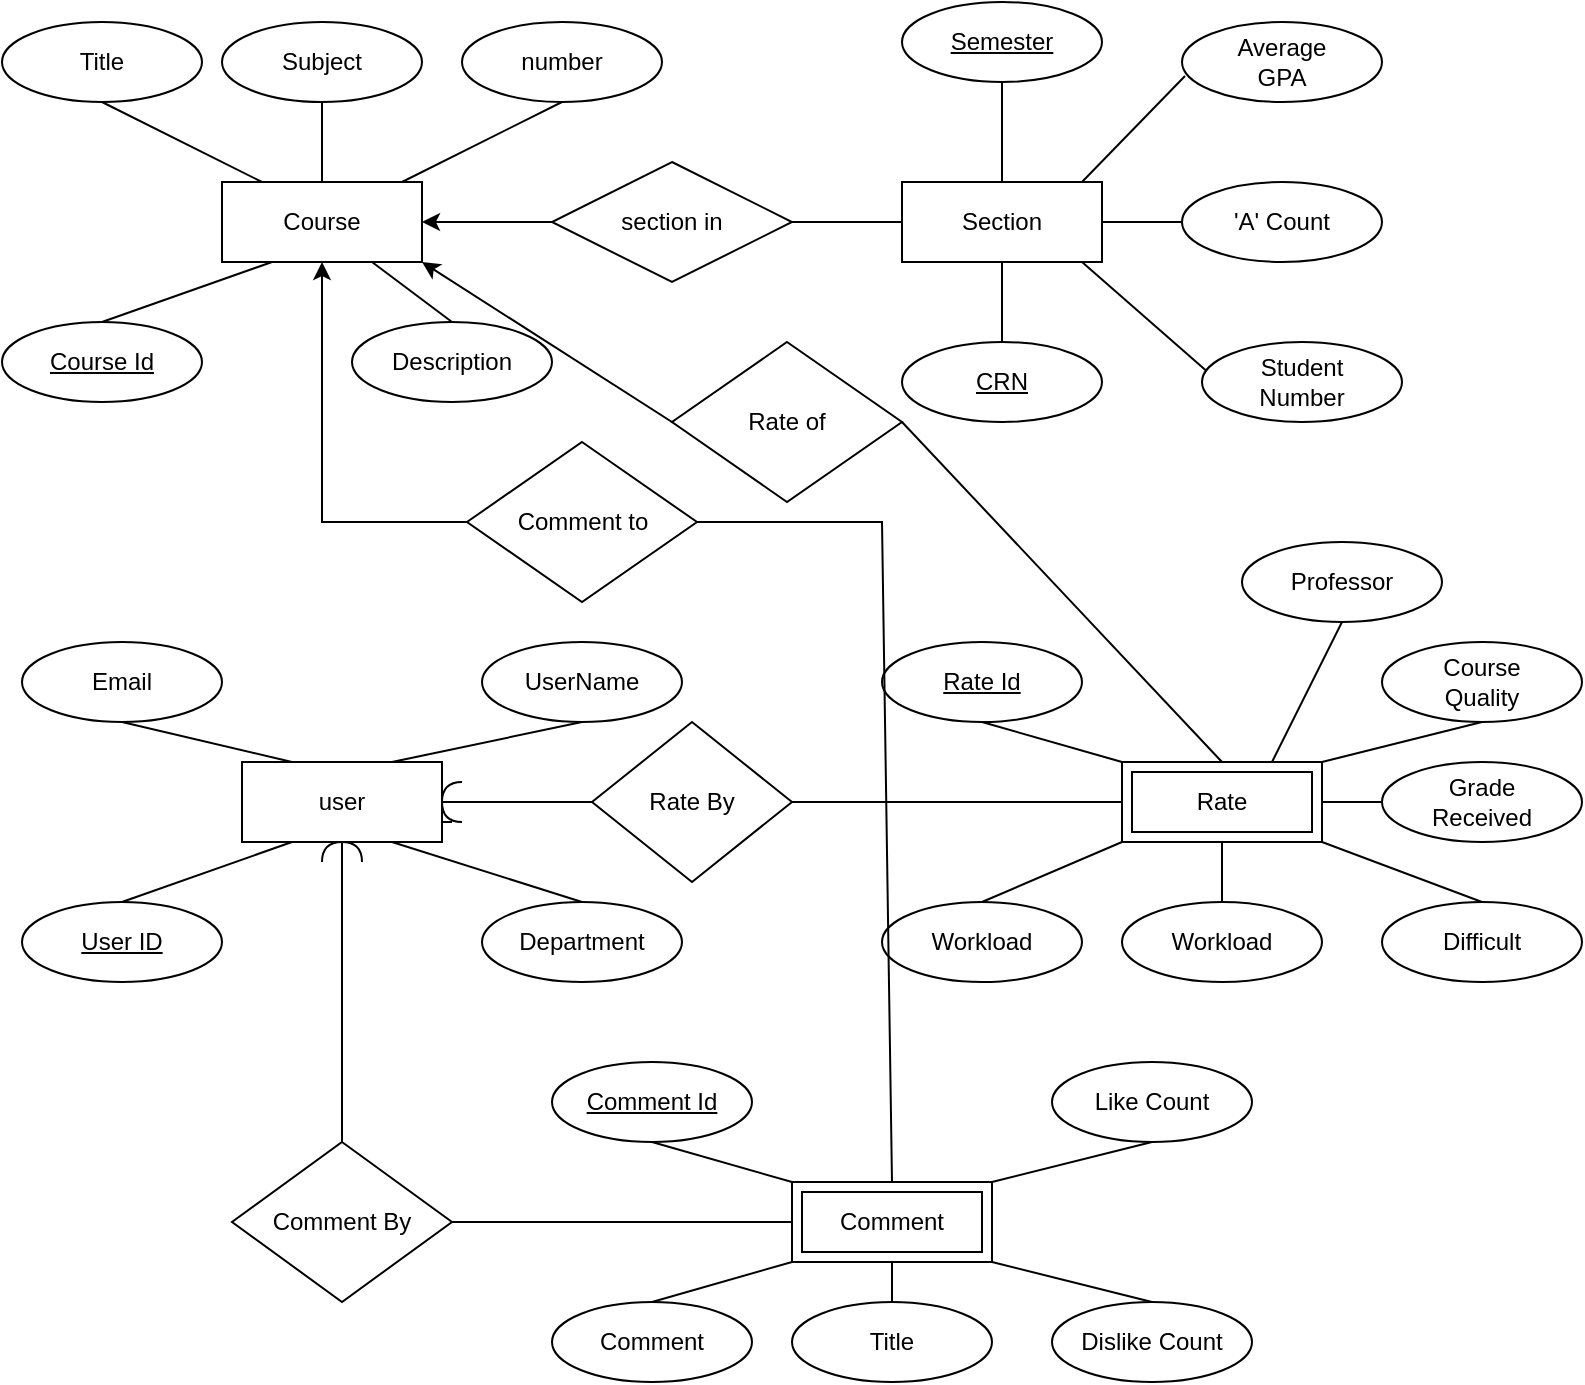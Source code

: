 <mxfile version="16.6.2" type="github">
  <diagram id="R2lEEEUBdFMjLlhIrx00" name="Page-1">
    <mxGraphModel dx="1384" dy="771" grid="1" gridSize="10" guides="1" tooltips="1" connect="1" arrows="1" fold="1" page="1" pageScale="1" pageWidth="850" pageHeight="1100" math="0" shadow="0" extFonts="Permanent Marker^https://fonts.googleapis.com/css?family=Permanent+Marker">
      <root>
        <mxCell id="0" />
        <mxCell id="1" parent="0" />
        <mxCell id="-RDtFCCh9KVztdq01JmE-1" value="Course" style="whiteSpace=wrap;html=1;align=center;" vertex="1" parent="1">
          <mxGeometry x="120" y="160" width="100" height="40" as="geometry" />
        </mxCell>
        <mxCell id="-RDtFCCh9KVztdq01JmE-3" value="user" style="whiteSpace=wrap;html=1;align=center;" vertex="1" parent="1">
          <mxGeometry x="130" y="450" width="100" height="40" as="geometry" />
        </mxCell>
        <mxCell id="-RDtFCCh9KVztdq01JmE-8" value="Subject" style="ellipse;whiteSpace=wrap;html=1;align=center;" vertex="1" parent="1">
          <mxGeometry x="120" y="80" width="100" height="40" as="geometry" />
        </mxCell>
        <mxCell id="-RDtFCCh9KVztdq01JmE-10" value="" style="endArrow=none;html=1;rounded=0;exitX=0.5;exitY=1;exitDx=0;exitDy=0;" edge="1" parent="1" source="-RDtFCCh9KVztdq01JmE-29">
          <mxGeometry relative="1" as="geometry">
            <mxPoint x="70" y="120" as="sourcePoint" />
            <mxPoint x="140" y="160" as="targetPoint" />
          </mxGeometry>
        </mxCell>
        <mxCell id="-RDtFCCh9KVztdq01JmE-11" value="" style="endArrow=none;html=1;rounded=0;entryX=0.5;entryY=1;entryDx=0;entryDy=0;" edge="1" parent="1" target="-RDtFCCh9KVztdq01JmE-8">
          <mxGeometry relative="1" as="geometry">
            <mxPoint x="170" y="160" as="sourcePoint" />
            <mxPoint x="310" y="160" as="targetPoint" />
          </mxGeometry>
        </mxCell>
        <mxCell id="-RDtFCCh9KVztdq01JmE-12" value="number" style="ellipse;whiteSpace=wrap;html=1;align=center;" vertex="1" parent="1">
          <mxGeometry x="240" y="80" width="100" height="40" as="geometry" />
        </mxCell>
        <mxCell id="-RDtFCCh9KVztdq01JmE-14" value="" style="endArrow=none;html=1;rounded=0;entryX=0.5;entryY=1;entryDx=0;entryDy=0;" edge="1" parent="1" target="-RDtFCCh9KVztdq01JmE-12">
          <mxGeometry relative="1" as="geometry">
            <mxPoint x="210" y="160" as="sourcePoint" />
            <mxPoint x="370" y="160" as="targetPoint" />
          </mxGeometry>
        </mxCell>
        <mxCell id="-RDtFCCh9KVztdq01JmE-15" value="Semester" style="ellipse;whiteSpace=wrap;html=1;align=center;fontStyle=4;" vertex="1" parent="1">
          <mxGeometry x="460" y="70" width="100" height="40" as="geometry" />
        </mxCell>
        <mxCell id="-RDtFCCh9KVztdq01JmE-16" value="" style="endArrow=none;html=1;rounded=0;exitX=0.5;exitY=1;exitDx=0;exitDy=0;entryX=0.5;entryY=0;entryDx=0;entryDy=0;" edge="1" parent="1" source="-RDtFCCh9KVztdq01JmE-15" target="-RDtFCCh9KVztdq01JmE-109">
          <mxGeometry width="50" height="50" relative="1" as="geometry">
            <mxPoint x="360" y="210" as="sourcePoint" />
            <mxPoint x="120" y="190" as="targetPoint" />
          </mxGeometry>
        </mxCell>
        <mxCell id="-RDtFCCh9KVztdq01JmE-18" value="CRN" style="ellipse;whiteSpace=wrap;html=1;align=center;fontStyle=4;" vertex="1" parent="1">
          <mxGeometry x="460" y="240" width="100" height="40" as="geometry" />
        </mxCell>
        <mxCell id="-RDtFCCh9KVztdq01JmE-29" value="Title" style="ellipse;whiteSpace=wrap;html=1;align=center;" vertex="1" parent="1">
          <mxGeometry x="10" y="80" width="100" height="40" as="geometry" />
        </mxCell>
        <mxCell id="-RDtFCCh9KVztdq01JmE-30" value="" style="endArrow=none;html=1;rounded=0;exitX=0.5;exitY=0;exitDx=0;exitDy=0;entryX=0.5;entryY=1;entryDx=0;entryDy=0;" edge="1" parent="1" source="-RDtFCCh9KVztdq01JmE-18" target="-RDtFCCh9KVztdq01JmE-109">
          <mxGeometry width="50" height="50" relative="1" as="geometry">
            <mxPoint x="280" y="250" as="sourcePoint" />
            <mxPoint x="330" y="200" as="targetPoint" />
          </mxGeometry>
        </mxCell>
        <mxCell id="-RDtFCCh9KVztdq01JmE-36" value="Average &lt;br&gt;GPA" style="ellipse;whiteSpace=wrap;html=1;align=center;" vertex="1" parent="1">
          <mxGeometry x="600" y="80" width="100" height="40" as="geometry" />
        </mxCell>
        <mxCell id="-RDtFCCh9KVztdq01JmE-37" value="&#39;A&#39; Count" style="ellipse;whiteSpace=wrap;html=1;align=center;" vertex="1" parent="1">
          <mxGeometry x="600" y="160" width="100" height="40" as="geometry" />
        </mxCell>
        <mxCell id="-RDtFCCh9KVztdq01JmE-38" value="Student &lt;br&gt;Number" style="ellipse;whiteSpace=wrap;html=1;align=center;" vertex="1" parent="1">
          <mxGeometry x="610" y="240" width="100" height="40" as="geometry" />
        </mxCell>
        <mxCell id="-RDtFCCh9KVztdq01JmE-39" value="" style="endArrow=none;html=1;rounded=0;exitX=0.015;exitY=0.675;exitDx=0;exitDy=0;exitPerimeter=0;entryX=1;entryY=0;entryDx=0;entryDy=0;" edge="1" parent="1" source="-RDtFCCh9KVztdq01JmE-36">
          <mxGeometry relative="1" as="geometry">
            <mxPoint x="430" y="260" as="sourcePoint" />
            <mxPoint x="550" y="160" as="targetPoint" />
          </mxGeometry>
        </mxCell>
        <mxCell id="-RDtFCCh9KVztdq01JmE-40" value="" style="endArrow=none;html=1;rounded=0;exitX=0;exitY=0.5;exitDx=0;exitDy=0;entryX=1;entryY=0.5;entryDx=0;entryDy=0;" edge="1" parent="1" source="-RDtFCCh9KVztdq01JmE-37">
          <mxGeometry relative="1" as="geometry">
            <mxPoint x="470" y="250" as="sourcePoint" />
            <mxPoint x="550" y="180" as="targetPoint" />
          </mxGeometry>
        </mxCell>
        <mxCell id="-RDtFCCh9KVztdq01JmE-41" value="" style="endArrow=none;html=1;rounded=0;exitX=1;exitY=1;exitDx=0;exitDy=0;entryX=0.02;entryY=0.357;entryDx=0;entryDy=0;entryPerimeter=0;" edge="1" parent="1" target="-RDtFCCh9KVztdq01JmE-38">
          <mxGeometry relative="1" as="geometry">
            <mxPoint x="550" y="200" as="sourcePoint" />
            <mxPoint x="620" y="280" as="targetPoint" />
          </mxGeometry>
        </mxCell>
        <mxCell id="-RDtFCCh9KVztdq01JmE-48" value="Email" style="ellipse;whiteSpace=wrap;html=1;align=center;" vertex="1" parent="1">
          <mxGeometry x="20" y="390" width="100" height="40" as="geometry" />
        </mxCell>
        <mxCell id="-RDtFCCh9KVztdq01JmE-49" value="" style="endArrow=none;html=1;rounded=0;exitX=0.25;exitY=0;exitDx=0;exitDy=0;entryX=0.5;entryY=1;entryDx=0;entryDy=0;" edge="1" parent="1" source="-RDtFCCh9KVztdq01JmE-3" target="-RDtFCCh9KVztdq01JmE-48">
          <mxGeometry width="50" height="50" relative="1" as="geometry">
            <mxPoint x="40" y="520" as="sourcePoint" />
            <mxPoint x="90" y="470" as="targetPoint" />
          </mxGeometry>
        </mxCell>
        <mxCell id="-RDtFCCh9KVztdq01JmE-50" value="User ID" style="ellipse;whiteSpace=wrap;html=1;align=center;fontStyle=4;" vertex="1" parent="1">
          <mxGeometry x="20" y="520" width="100" height="40" as="geometry" />
        </mxCell>
        <mxCell id="-RDtFCCh9KVztdq01JmE-53" value="" style="endArrow=none;html=1;rounded=0;exitX=0.5;exitY=0;exitDx=0;exitDy=0;entryX=0.25;entryY=1;entryDx=0;entryDy=0;" edge="1" parent="1" source="-RDtFCCh9KVztdq01JmE-50" target="-RDtFCCh9KVztdq01JmE-3">
          <mxGeometry relative="1" as="geometry">
            <mxPoint x="20" y="490" as="sourcePoint" />
            <mxPoint x="180" y="490" as="targetPoint" />
          </mxGeometry>
        </mxCell>
        <mxCell id="-RDtFCCh9KVztdq01JmE-54" value="UserName" style="ellipse;whiteSpace=wrap;html=1;align=center;" vertex="1" parent="1">
          <mxGeometry x="250" y="390" width="100" height="40" as="geometry" />
        </mxCell>
        <mxCell id="-RDtFCCh9KVztdq01JmE-56" value="" style="endArrow=none;html=1;rounded=0;exitX=0.75;exitY=0;exitDx=0;exitDy=0;entryX=0.5;entryY=1;entryDx=0;entryDy=0;" edge="1" parent="1" source="-RDtFCCh9KVztdq01JmE-3" target="-RDtFCCh9KVztdq01JmE-54">
          <mxGeometry relative="1" as="geometry">
            <mxPoint x="280" y="390" as="sourcePoint" />
            <mxPoint x="440" y="390" as="targetPoint" />
          </mxGeometry>
        </mxCell>
        <mxCell id="-RDtFCCh9KVztdq01JmE-57" value="Department" style="ellipse;whiteSpace=wrap;html=1;align=center;" vertex="1" parent="1">
          <mxGeometry x="250" y="520" width="100" height="40" as="geometry" />
        </mxCell>
        <mxCell id="-RDtFCCh9KVztdq01JmE-58" value="" style="endArrow=none;html=1;rounded=0;exitX=0.5;exitY=0;exitDx=0;exitDy=0;startArrow=none;" edge="1" parent="1" source="-RDtFCCh9KVztdq01JmE-75">
          <mxGeometry relative="1" as="geometry">
            <mxPoint x="240" y="490" as="sourcePoint" />
            <mxPoint x="230" y="480" as="targetPoint" />
          </mxGeometry>
        </mxCell>
        <mxCell id="-RDtFCCh9KVztdq01JmE-59" value="Rate" style="shape=ext;margin=3;double=1;whiteSpace=wrap;html=1;align=center;" vertex="1" parent="1">
          <mxGeometry x="570" y="450" width="100" height="40" as="geometry" />
        </mxCell>
        <mxCell id="-RDtFCCh9KVztdq01JmE-62" value="Rate Id" style="ellipse;whiteSpace=wrap;html=1;align=center;fontStyle=4;" vertex="1" parent="1">
          <mxGeometry x="450" y="390" width="100" height="40" as="geometry" />
        </mxCell>
        <mxCell id="-RDtFCCh9KVztdq01JmE-63" value="" style="endArrow=none;html=1;rounded=0;exitX=0.5;exitY=1;exitDx=0;exitDy=0;entryX=0;entryY=0;entryDx=0;entryDy=0;" edge="1" parent="1" source="-RDtFCCh9KVztdq01JmE-62" target="-RDtFCCh9KVztdq01JmE-59">
          <mxGeometry relative="1" as="geometry">
            <mxPoint x="480" y="480" as="sourcePoint" />
            <mxPoint x="640" y="480" as="targetPoint" />
          </mxGeometry>
        </mxCell>
        <mxCell id="-RDtFCCh9KVztdq01JmE-64" value="Grade&lt;br&gt;Received" style="ellipse;whiteSpace=wrap;html=1;align=center;" vertex="1" parent="1">
          <mxGeometry x="700" y="450" width="100" height="40" as="geometry" />
        </mxCell>
        <mxCell id="-RDtFCCh9KVztdq01JmE-65" value="Course &lt;br&gt;Quality" style="ellipse;whiteSpace=wrap;html=1;align=center;" vertex="1" parent="1">
          <mxGeometry x="700" y="390" width="100" height="40" as="geometry" />
        </mxCell>
        <mxCell id="-RDtFCCh9KVztdq01JmE-67" value="Difficult" style="ellipse;whiteSpace=wrap;html=1;align=center;" vertex="1" parent="1">
          <mxGeometry x="700" y="520" width="100" height="40" as="geometry" />
        </mxCell>
        <mxCell id="-RDtFCCh9KVztdq01JmE-68" value="Workload" style="ellipse;whiteSpace=wrap;html=1;align=center;" vertex="1" parent="1">
          <mxGeometry x="570" y="520" width="100" height="40" as="geometry" />
        </mxCell>
        <mxCell id="-RDtFCCh9KVztdq01JmE-69" value="Workload" style="ellipse;whiteSpace=wrap;html=1;align=center;" vertex="1" parent="1">
          <mxGeometry x="450" y="520" width="100" height="40" as="geometry" />
        </mxCell>
        <mxCell id="-RDtFCCh9KVztdq01JmE-70" value="" style="endArrow=none;html=1;rounded=0;exitX=1;exitY=0;exitDx=0;exitDy=0;entryX=0.5;entryY=1;entryDx=0;entryDy=0;" edge="1" parent="1" source="-RDtFCCh9KVztdq01JmE-59" target="-RDtFCCh9KVztdq01JmE-65">
          <mxGeometry relative="1" as="geometry">
            <mxPoint x="410" y="490" as="sourcePoint" />
            <mxPoint x="570" y="490" as="targetPoint" />
          </mxGeometry>
        </mxCell>
        <mxCell id="-RDtFCCh9KVztdq01JmE-71" value="" style="endArrow=none;html=1;rounded=0;exitX=1;exitY=0.5;exitDx=0;exitDy=0;entryX=0;entryY=0.5;entryDx=0;entryDy=0;" edge="1" parent="1" source="-RDtFCCh9KVztdq01JmE-59" target="-RDtFCCh9KVztdq01JmE-64">
          <mxGeometry relative="1" as="geometry">
            <mxPoint x="400" y="490" as="sourcePoint" />
            <mxPoint x="560" y="490" as="targetPoint" />
          </mxGeometry>
        </mxCell>
        <mxCell id="-RDtFCCh9KVztdq01JmE-72" value="" style="endArrow=none;html=1;rounded=0;exitX=1;exitY=1;exitDx=0;exitDy=0;entryX=0.5;entryY=0;entryDx=0;entryDy=0;" edge="1" parent="1" source="-RDtFCCh9KVztdq01JmE-59" target="-RDtFCCh9KVztdq01JmE-67">
          <mxGeometry relative="1" as="geometry">
            <mxPoint x="400" y="480" as="sourcePoint" />
            <mxPoint x="560" y="480" as="targetPoint" />
          </mxGeometry>
        </mxCell>
        <mxCell id="-RDtFCCh9KVztdq01JmE-73" value="" style="endArrow=none;html=1;rounded=0;exitX=0.5;exitY=0;exitDx=0;exitDy=0;entryX=0.5;entryY=1;entryDx=0;entryDy=0;" edge="1" parent="1" source="-RDtFCCh9KVztdq01JmE-68" target="-RDtFCCh9KVztdq01JmE-59">
          <mxGeometry relative="1" as="geometry">
            <mxPoint x="370" y="460" as="sourcePoint" />
            <mxPoint x="530" y="460" as="targetPoint" />
          </mxGeometry>
        </mxCell>
        <mxCell id="-RDtFCCh9KVztdq01JmE-74" value="" style="endArrow=none;html=1;rounded=0;exitX=0.5;exitY=0;exitDx=0;exitDy=0;entryX=0;entryY=1;entryDx=0;entryDy=0;" edge="1" parent="1" source="-RDtFCCh9KVztdq01JmE-69" target="-RDtFCCh9KVztdq01JmE-59">
          <mxGeometry relative="1" as="geometry">
            <mxPoint x="390" y="480" as="sourcePoint" />
            <mxPoint x="550" y="480" as="targetPoint" />
          </mxGeometry>
        </mxCell>
        <mxCell id="-RDtFCCh9KVztdq01JmE-75" value="" style="shape=requiredInterface;html=1;verticalLabelPosition=bottom;sketch=0;direction=west;" vertex="1" parent="1">
          <mxGeometry x="230" y="460" width="10" height="20" as="geometry" />
        </mxCell>
        <mxCell id="-RDtFCCh9KVztdq01JmE-77" value="" style="endArrow=none;html=1;rounded=0;exitX=0.5;exitY=0;exitDx=0;exitDy=0;entryX=0.75;entryY=1;entryDx=0;entryDy=0;" edge="1" parent="1" source="-RDtFCCh9KVztdq01JmE-57" target="-RDtFCCh9KVztdq01JmE-3">
          <mxGeometry relative="1" as="geometry">
            <mxPoint x="300" y="520.0" as="sourcePoint" />
            <mxPoint x="230" y="480.0" as="targetPoint" />
          </mxGeometry>
        </mxCell>
        <mxCell id="-RDtFCCh9KVztdq01JmE-84" value="" style="endArrow=none;html=1;rounded=0;exitX=0.75;exitY=0;exitDx=0;exitDy=0;entryX=0.5;entryY=1;entryDx=0;entryDy=0;" edge="1" parent="1" source="-RDtFCCh9KVztdq01JmE-59" target="-RDtFCCh9KVztdq01JmE-85">
          <mxGeometry relative="1" as="geometry">
            <mxPoint x="220" y="320" as="sourcePoint" />
            <mxPoint x="390" y="330" as="targetPoint" />
          </mxGeometry>
        </mxCell>
        <mxCell id="-RDtFCCh9KVztdq01JmE-85" value="Professor" style="ellipse;whiteSpace=wrap;html=1;align=center;" vertex="1" parent="1">
          <mxGeometry x="630" y="340" width="100" height="40" as="geometry" />
        </mxCell>
        <mxCell id="-RDtFCCh9KVztdq01JmE-90" value="Comment" style="shape=ext;margin=3;double=1;whiteSpace=wrap;html=1;align=center;" vertex="1" parent="1">
          <mxGeometry x="405" y="660" width="100" height="40" as="geometry" />
        </mxCell>
        <mxCell id="-RDtFCCh9KVztdq01JmE-91" value="" style="shape=requiredInterface;html=1;verticalLabelPosition=bottom;sketch=0;direction=north;" vertex="1" parent="1">
          <mxGeometry x="170" y="490" width="20" height="10" as="geometry" />
        </mxCell>
        <mxCell id="-RDtFCCh9KVztdq01JmE-92" value="" style="endArrow=none;html=1;rounded=0;entryX=0;entryY=0.5;entryDx=0;entryDy=0;exitX=0.5;exitY=1;exitDx=0;exitDy=0;" edge="1" parent="1" source="-RDtFCCh9KVztdq01JmE-3" target="-RDtFCCh9KVztdq01JmE-91">
          <mxGeometry relative="1" as="geometry">
            <mxPoint x="180" y="490.0" as="sourcePoint" />
            <mxPoint x="490" y="710" as="targetPoint" />
            <Array as="points" />
          </mxGeometry>
        </mxCell>
        <mxCell id="-RDtFCCh9KVztdq01JmE-96" value="" style="endArrow=none;html=1;rounded=0;entryX=0;entryY=0;entryDx=0;entryDy=0;exitX=0.5;exitY=1;exitDx=0;exitDy=0;" edge="1" parent="1" source="-RDtFCCh9KVztdq01JmE-98" target="-RDtFCCh9KVztdq01JmE-90">
          <mxGeometry relative="1" as="geometry">
            <mxPoint x="325" y="620" as="sourcePoint" />
            <mxPoint x="485" y="610" as="targetPoint" />
          </mxGeometry>
        </mxCell>
        <mxCell id="-RDtFCCh9KVztdq01JmE-98" value="Comment Id" style="ellipse;whiteSpace=wrap;html=1;align=center;fontStyle=4;" vertex="1" parent="1">
          <mxGeometry x="285" y="600" width="100" height="40" as="geometry" />
        </mxCell>
        <mxCell id="-RDtFCCh9KVztdq01JmE-99" value="Comment" style="ellipse;whiteSpace=wrap;html=1;align=center;" vertex="1" parent="1">
          <mxGeometry x="285" y="720" width="100" height="40" as="geometry" />
        </mxCell>
        <mxCell id="-RDtFCCh9KVztdq01JmE-100" value="" style="endArrow=none;html=1;rounded=0;exitX=0.5;exitY=0;exitDx=0;exitDy=0;entryX=0;entryY=1;entryDx=0;entryDy=0;" edge="1" parent="1" source="-RDtFCCh9KVztdq01JmE-99" target="-RDtFCCh9KVztdq01JmE-90">
          <mxGeometry relative="1" as="geometry">
            <mxPoint x="245" y="710" as="sourcePoint" />
            <mxPoint x="405" y="710" as="targetPoint" />
          </mxGeometry>
        </mxCell>
        <mxCell id="-RDtFCCh9KVztdq01JmE-101" value="" style="endArrow=none;html=1;rounded=0;exitX=1;exitY=0;exitDx=0;exitDy=0;entryX=0.5;entryY=1;entryDx=0;entryDy=0;" edge="1" parent="1" source="-RDtFCCh9KVztdq01JmE-90" target="-RDtFCCh9KVztdq01JmE-102">
          <mxGeometry relative="1" as="geometry">
            <mxPoint x="505" y="640" as="sourcePoint" />
            <mxPoint x="565" y="640" as="targetPoint" />
          </mxGeometry>
        </mxCell>
        <mxCell id="-RDtFCCh9KVztdq01JmE-102" value="Like Count" style="ellipse;whiteSpace=wrap;html=1;align=center;" vertex="1" parent="1">
          <mxGeometry x="535" y="600" width="100" height="40" as="geometry" />
        </mxCell>
        <mxCell id="-RDtFCCh9KVztdq01JmE-103" value="Dislike Count" style="ellipse;whiteSpace=wrap;html=1;align=center;" vertex="1" parent="1">
          <mxGeometry x="535" y="720" width="100" height="40" as="geometry" />
        </mxCell>
        <mxCell id="-RDtFCCh9KVztdq01JmE-104" value="" style="endArrow=none;html=1;rounded=0;exitX=1;exitY=1;exitDx=0;exitDy=0;entryX=0.5;entryY=0;entryDx=0;entryDy=0;" edge="1" parent="1" source="-RDtFCCh9KVztdq01JmE-90" target="-RDtFCCh9KVztdq01JmE-103">
          <mxGeometry relative="1" as="geometry">
            <mxPoint x="405" y="580" as="sourcePoint" />
            <mxPoint x="565" y="580" as="targetPoint" />
          </mxGeometry>
        </mxCell>
        <mxCell id="-RDtFCCh9KVztdq01JmE-105" value="" style="endArrow=none;html=1;rounded=0;exitX=0.5;exitY=1;exitDx=0;exitDy=0;entryX=0.5;entryY=0;entryDx=0;entryDy=0;" edge="1" parent="1" source="-RDtFCCh9KVztdq01JmE-90" target="-RDtFCCh9KVztdq01JmE-106">
          <mxGeometry relative="1" as="geometry">
            <mxPoint x="415" y="620" as="sourcePoint" />
            <mxPoint x="455" y="720" as="targetPoint" />
          </mxGeometry>
        </mxCell>
        <mxCell id="-RDtFCCh9KVztdq01JmE-106" value="Title" style="ellipse;whiteSpace=wrap;html=1;align=center;" vertex="1" parent="1">
          <mxGeometry x="405" y="720" width="100" height="40" as="geometry" />
        </mxCell>
        <mxCell id="-RDtFCCh9KVztdq01JmE-107" value="" style="endArrow=none;html=1;rounded=0;exitX=0.75;exitY=1;exitDx=0;exitDy=0;entryX=0.5;entryY=0;entryDx=0;entryDy=0;" edge="1" parent="1" source="-RDtFCCh9KVztdq01JmE-1" target="-RDtFCCh9KVztdq01JmE-108">
          <mxGeometry relative="1" as="geometry">
            <mxPoint x="290" y="230" as="sourcePoint" />
            <mxPoint x="290" y="240" as="targetPoint" />
          </mxGeometry>
        </mxCell>
        <mxCell id="-RDtFCCh9KVztdq01JmE-108" value="Description" style="ellipse;whiteSpace=wrap;html=1;align=center;" vertex="1" parent="1">
          <mxGeometry x="185" y="230" width="100" height="40" as="geometry" />
        </mxCell>
        <mxCell id="-RDtFCCh9KVztdq01JmE-109" value="Section" style="whiteSpace=wrap;html=1;align=center;" vertex="1" parent="1">
          <mxGeometry x="460" y="160" width="100" height="40" as="geometry" />
        </mxCell>
        <mxCell id="-RDtFCCh9KVztdq01JmE-110" value="&lt;u&gt;Course Id&lt;/u&gt;" style="ellipse;whiteSpace=wrap;html=1;align=center;" vertex="1" parent="1">
          <mxGeometry x="10" y="230" width="100" height="40" as="geometry" />
        </mxCell>
        <mxCell id="-RDtFCCh9KVztdq01JmE-111" value="" style="endArrow=none;html=1;rounded=0;exitX=0.5;exitY=0;exitDx=0;exitDy=0;entryX=0.25;entryY=1;entryDx=0;entryDy=0;" edge="1" parent="1" source="-RDtFCCh9KVztdq01JmE-110" target="-RDtFCCh9KVztdq01JmE-1">
          <mxGeometry relative="1" as="geometry">
            <mxPoint x="60" y="290" as="sourcePoint" />
            <mxPoint x="220" y="290" as="targetPoint" />
          </mxGeometry>
        </mxCell>
        <mxCell id="-RDtFCCh9KVztdq01JmE-113" value="section in" style="shape=rhombus;perimeter=rhombusPerimeter;whiteSpace=wrap;html=1;align=center;" vertex="1" parent="1">
          <mxGeometry x="285" y="150" width="120" height="60" as="geometry" />
        </mxCell>
        <mxCell id="-RDtFCCh9KVztdq01JmE-116" value="" style="endArrow=none;html=1;rounded=0;exitX=1;exitY=0.5;exitDx=0;exitDy=0;" edge="1" parent="1" source="-RDtFCCh9KVztdq01JmE-113" target="-RDtFCCh9KVztdq01JmE-109">
          <mxGeometry relative="1" as="geometry">
            <mxPoint x="350" y="240" as="sourcePoint" />
            <mxPoint x="510" y="240" as="targetPoint" />
          </mxGeometry>
        </mxCell>
        <mxCell id="-RDtFCCh9KVztdq01JmE-117" value="" style="endArrow=classic;html=1;rounded=0;entryX=1;entryY=0.5;entryDx=0;entryDy=0;exitX=0;exitY=0.5;exitDx=0;exitDy=0;" edge="1" parent="1" source="-RDtFCCh9KVztdq01JmE-113" target="-RDtFCCh9KVztdq01JmE-1">
          <mxGeometry width="50" height="50" relative="1" as="geometry">
            <mxPoint x="310" y="280" as="sourcePoint" />
            <mxPoint x="360" y="230" as="targetPoint" />
          </mxGeometry>
        </mxCell>
        <mxCell id="-RDtFCCh9KVztdq01JmE-119" value="Rate By" style="rhombus;whiteSpace=wrap;html=1;" vertex="1" parent="1">
          <mxGeometry x="305" y="430" width="100" height="80" as="geometry" />
        </mxCell>
        <mxCell id="-RDtFCCh9KVztdq01JmE-121" value="" style="endArrow=none;html=1;rounded=0;exitX=1;exitY=0.5;exitDx=0;exitDy=0;exitPerimeter=0;entryX=0;entryY=0.5;entryDx=0;entryDy=0;" edge="1" parent="1" source="-RDtFCCh9KVztdq01JmE-75" target="-RDtFCCh9KVztdq01JmE-119">
          <mxGeometry width="50" height="50" relative="1" as="geometry">
            <mxPoint x="210" y="620" as="sourcePoint" />
            <mxPoint x="260" y="570" as="targetPoint" />
          </mxGeometry>
        </mxCell>
        <mxCell id="-RDtFCCh9KVztdq01JmE-122" value="Comment By" style="rhombus;whiteSpace=wrap;html=1;" vertex="1" parent="1">
          <mxGeometry x="125" y="640" width="110" height="80" as="geometry" />
        </mxCell>
        <mxCell id="-RDtFCCh9KVztdq01JmE-123" value="" style="endArrow=none;html=1;rounded=0;exitX=0.5;exitY=0;exitDx=0;exitDy=0;entryX=1;entryY=0.5;entryDx=0;entryDy=0;entryPerimeter=0;" edge="1" parent="1" source="-RDtFCCh9KVztdq01JmE-122" target="-RDtFCCh9KVztdq01JmE-91">
          <mxGeometry width="50" height="50" relative="1" as="geometry">
            <mxPoint x="150" y="620" as="sourcePoint" />
            <mxPoint x="200" y="570" as="targetPoint" />
          </mxGeometry>
        </mxCell>
        <mxCell id="-RDtFCCh9KVztdq01JmE-125" value="Rate of" style="rhombus;whiteSpace=wrap;html=1;" vertex="1" parent="1">
          <mxGeometry x="345" y="240" width="115" height="80" as="geometry" />
        </mxCell>
        <mxCell id="-RDtFCCh9KVztdq01JmE-127" value="" style="endArrow=classic;html=1;rounded=0;exitX=0;exitY=0.5;exitDx=0;exitDy=0;entryX=1;entryY=1;entryDx=0;entryDy=0;" edge="1" parent="1" source="-RDtFCCh9KVztdq01JmE-125" target="-RDtFCCh9KVztdq01JmE-1">
          <mxGeometry width="50" height="50" relative="1" as="geometry">
            <mxPoint x="230" y="360" as="sourcePoint" />
            <mxPoint x="280" y="310" as="targetPoint" />
          </mxGeometry>
        </mxCell>
        <mxCell id="-RDtFCCh9KVztdq01JmE-129" value="" style="endArrow=none;html=1;rounded=0;exitX=0.5;exitY=0;exitDx=0;exitDy=0;entryX=1;entryY=0.5;entryDx=0;entryDy=0;" edge="1" parent="1" source="-RDtFCCh9KVztdq01JmE-59" target="-RDtFCCh9KVztdq01JmE-125">
          <mxGeometry width="50" height="50" relative="1" as="geometry">
            <mxPoint x="180" y="380" as="sourcePoint" />
            <mxPoint x="450" y="280" as="targetPoint" />
          </mxGeometry>
        </mxCell>
        <mxCell id="-RDtFCCh9KVztdq01JmE-131" value="" style="endArrow=none;html=1;rounded=0;exitX=1;exitY=0.5;exitDx=0;exitDy=0;" edge="1" parent="1" source="-RDtFCCh9KVztdq01JmE-119" target="-RDtFCCh9KVztdq01JmE-59">
          <mxGeometry width="50" height="50" relative="1" as="geometry">
            <mxPoint x="460" y="510" as="sourcePoint" />
            <mxPoint x="510" y="460" as="targetPoint" />
          </mxGeometry>
        </mxCell>
        <mxCell id="-RDtFCCh9KVztdq01JmE-132" value="" style="endArrow=none;html=1;rounded=0;exitX=1;exitY=0.5;exitDx=0;exitDy=0;entryX=0;entryY=0.5;entryDx=0;entryDy=0;" edge="1" parent="1" source="-RDtFCCh9KVztdq01JmE-122" target="-RDtFCCh9KVztdq01JmE-90">
          <mxGeometry width="50" height="50" relative="1" as="geometry">
            <mxPoint x="180" y="770" as="sourcePoint" />
            <mxPoint x="230" y="720" as="targetPoint" />
          </mxGeometry>
        </mxCell>
        <mxCell id="-RDtFCCh9KVztdq01JmE-133" value="Comment to" style="rhombus;whiteSpace=wrap;html=1;" vertex="1" parent="1">
          <mxGeometry x="242.5" y="290" width="115" height="80" as="geometry" />
        </mxCell>
        <mxCell id="-RDtFCCh9KVztdq01JmE-134" value="" style="endArrow=none;html=1;rounded=0;exitX=0.5;exitY=0;exitDx=0;exitDy=0;entryX=1;entryY=0.5;entryDx=0;entryDy=0;" edge="1" parent="1" source="-RDtFCCh9KVztdq01JmE-90" target="-RDtFCCh9KVztdq01JmE-133">
          <mxGeometry width="50" height="50" relative="1" as="geometry">
            <mxPoint x="380" y="500" as="sourcePoint" />
            <mxPoint x="370" y="330" as="targetPoint" />
            <Array as="points">
              <mxPoint x="450" y="330" />
            </Array>
          </mxGeometry>
        </mxCell>
        <mxCell id="-RDtFCCh9KVztdq01JmE-136" value="" style="endArrow=classic;html=1;rounded=0;entryX=0.5;entryY=1;entryDx=0;entryDy=0;exitX=0;exitY=0.5;exitDx=0;exitDy=0;" edge="1" parent="1" source="-RDtFCCh9KVztdq01JmE-133" target="-RDtFCCh9KVztdq01JmE-1">
          <mxGeometry width="50" height="50" relative="1" as="geometry">
            <mxPoint x="120" y="330" as="sourcePoint" />
            <mxPoint x="170" y="280" as="targetPoint" />
            <Array as="points">
              <mxPoint x="170" y="330" />
            </Array>
          </mxGeometry>
        </mxCell>
      </root>
    </mxGraphModel>
  </diagram>
</mxfile>
